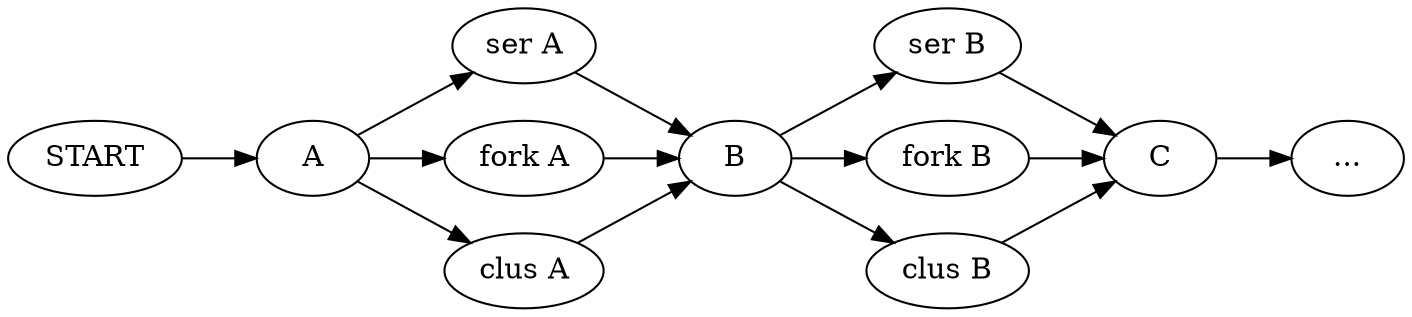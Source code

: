 digraph {
    rankdir=LR;
    //size="8,5"
    //node [shape = square]; 2;
    //node [shape = none];

    0 [label="START"];

    10 [label="A"];
    11 [label="ser A"];
    12 [label="fork A"];
    13 [label="clus A"];

    20 [label="B"];
    21 [label="ser B"];
    22 [label="fork B"];
    23 [label="clus B"];

    30 [label="C"];
    100 [label = "..."]

    0 -> 10;

    10 -> 11;
    10 -> 12;
    10 -> 13;

    11 -> 20;
    12 -> 20;
    13 -> 20;

    20 -> 21;
    20 -> 22;
    20 -> 23;

    21 -> 30;
    22 -> 30;
    23 -> 30;

    30 -> 100;
}
